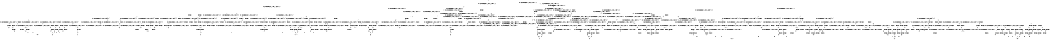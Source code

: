 digraph BCG {
size = "7, 10.5";
center = TRUE;
node [shape = circle];
0 [peripheries = 2];
0 -> 1 [label = "EX !0 !ATOMIC_EXCH_BRANCH (1, +1, TRUE, +1, 1, FALSE) !{0, 1, 2}"];
0 -> 2 [label = "EX !2 !ATOMIC_EXCH_BRANCH (1, +0, TRUE, +0, 1, TRUE) !{0, 1, 2}"];
0 -> 3 [label = "EX !1 !ATOMIC_EXCH_BRANCH (1, +1, TRUE, +0, 2, TRUE) !{0, 1, 2}"];
0 -> 4 [label = "EX !0 !ATOMIC_EXCH_BRANCH (1, +1, TRUE, +1, 1, FALSE) !{0, 1, 2}"];
1 -> 5 [label = "EX !2 !ATOMIC_EXCH_BRANCH (1, +0, TRUE, +0, 1, FALSE) !{0, 1, 2}"];
1 -> 6 [label = "EX !1 !ATOMIC_EXCH_BRANCH (1, +1, TRUE, +0, 2, FALSE) !{0, 1, 2}"];
1 -> 7 [label = "TERMINATE !0"];
2 -> 2 [label = "EX !2 !ATOMIC_EXCH_BRANCH (1, +0, TRUE, +0, 1, TRUE) !{0, 1, 2}"];
2 -> 8 [label = "EX !0 !ATOMIC_EXCH_BRANCH (1, +1, TRUE, +1, 1, FALSE) !{0, 1, 2}"];
2 -> 9 [label = "EX !1 !ATOMIC_EXCH_BRANCH (1, +1, TRUE, +0, 2, TRUE) !{0, 1, 2}"];
2 -> 10 [label = "EX !0 !ATOMIC_EXCH_BRANCH (1, +1, TRUE, +1, 1, FALSE) !{0, 1, 2}"];
3 -> 11 [label = "EX !0 !ATOMIC_EXCH_BRANCH (1, +1, TRUE, +1, 1, TRUE) !{0, 1, 2}"];
3 -> 12 [label = "EX !2 !ATOMIC_EXCH_BRANCH (1, +0, TRUE, +0, 1, FALSE) !{0, 1, 2}"];
3 -> 13 [label = "TERMINATE !1"];
3 -> 14 [label = "EX !0 !ATOMIC_EXCH_BRANCH (1, +1, TRUE, +1, 1, TRUE) !{0, 1, 2}"];
4 -> 15 [label = "EX !1 !ATOMIC_EXCH_BRANCH (1, +1, TRUE, +0, 2, FALSE) !{0, 1, 2}"];
4 -> 16 [label = "EX !2 !ATOMIC_EXCH_BRANCH (1, +0, TRUE, +0, 1, FALSE) !{0, 1, 2}"];
4 -> 17 [label = "EX !1 !ATOMIC_EXCH_BRANCH (1, +1, TRUE, +0, 2, FALSE) !{0, 1, 2}"];
4 -> 18 [label = "TERMINATE !0"];
5 -> 19 [label = "EX !1 !ATOMIC_EXCH_BRANCH (1, +1, TRUE, +0, 2, TRUE) !{0, 1, 2}"];
5 -> 20 [label = "TERMINATE !0"];
5 -> 21 [label = "TERMINATE !2"];
6 -> 22 [label = "EX !2 !ATOMIC_EXCH_BRANCH (1, +0, TRUE, +0, 1, FALSE) !{0, 1, 2}"];
6 -> 23 [label = "TERMINATE !0"];
6 -> 24 [label = "TERMINATE !1"];
7 -> 25 [label = "EX !2 !ATOMIC_EXCH_BRANCH (1, +0, TRUE, +0, 1, FALSE) !{1, 2}"];
7 -> 26 [label = "EX !1 !ATOMIC_EXCH_BRANCH (1, +1, TRUE, +0, 2, FALSE) !{1, 2}"];
7 -> 27 [label = "EX !1 !ATOMIC_EXCH_BRANCH (1, +1, TRUE, +0, 2, FALSE) !{1, 2}"];
8 -> 5 [label = "EX !2 !ATOMIC_EXCH_BRANCH (1, +0, TRUE, +0, 1, FALSE) !{0, 1, 2}"];
8 -> 28 [label = "EX !1 !ATOMIC_EXCH_BRANCH (1, +1, TRUE, +0, 2, FALSE) !{0, 1, 2}"];
8 -> 29 [label = "TERMINATE !0"];
9 -> 12 [label = "EX !2 !ATOMIC_EXCH_BRANCH (1, +0, TRUE, +0, 1, FALSE) !{0, 1, 2}"];
9 -> 30 [label = "EX !0 !ATOMIC_EXCH_BRANCH (1, +1, TRUE, +1, 1, TRUE) !{0, 1, 2}"];
9 -> 31 [label = "TERMINATE !1"];
9 -> 32 [label = "EX !0 !ATOMIC_EXCH_BRANCH (1, +1, TRUE, +1, 1, TRUE) !{0, 1, 2}"];
10 -> 33 [label = "EX !1 !ATOMIC_EXCH_BRANCH (1, +1, TRUE, +0, 2, FALSE) !{0, 1, 2}"];
10 -> 16 [label = "EX !2 !ATOMIC_EXCH_BRANCH (1, +0, TRUE, +0, 1, FALSE) !{0, 1, 2}"];
10 -> 34 [label = "EX !1 !ATOMIC_EXCH_BRANCH (1, +1, TRUE, +0, 2, FALSE) !{0, 1, 2}"];
10 -> 35 [label = "TERMINATE !0"];
11 -> 11 [label = "EX !0 !ATOMIC_EXCH_BRANCH (1, +1, TRUE, +1, 1, TRUE) !{0, 1, 2}"];
11 -> 36 [label = "EX !2 !ATOMIC_EXCH_BRANCH (1, +0, TRUE, +0, 1, FALSE) !{0, 1, 2}"];
11 -> 37 [label = "TERMINATE !1"];
11 -> 14 [label = "EX !0 !ATOMIC_EXCH_BRANCH (1, +1, TRUE, +1, 1, TRUE) !{0, 1, 2}"];
12 -> 19 [label = "EX !0 !ATOMIC_EXCH_BRANCH (1, +1, TRUE, +1, 1, FALSE) !{0, 1, 2}"];
12 -> 38 [label = "TERMINATE !2"];
12 -> 39 [label = "TERMINATE !1"];
12 -> 40 [label = "EX !0 !ATOMIC_EXCH_BRANCH (1, +1, TRUE, +1, 1, FALSE) !{0, 1, 2}"];
13 -> 41 [label = "EX !0 !ATOMIC_EXCH_BRANCH (1, +1, TRUE, +1, 1, TRUE) !{0, 2}"];
13 -> 42 [label = "EX !2 !ATOMIC_EXCH_BRANCH (1, +0, TRUE, +0, 1, FALSE) !{0, 2}"];
13 -> 43 [label = "EX !0 !ATOMIC_EXCH_BRANCH (1, +1, TRUE, +1, 1, TRUE) !{0, 2}"];
14 -> 14 [label = "EX !0 !ATOMIC_EXCH_BRANCH (1, +1, TRUE, +1, 1, TRUE) !{0, 1, 2}"];
14 -> 44 [label = "EX !2 !ATOMIC_EXCH_BRANCH (1, +0, TRUE, +0, 1, FALSE) !{0, 1, 2}"];
14 -> 45 [label = "TERMINATE !1"];
15 -> 46 [label = "EX !2 !ATOMIC_EXCH_BRANCH (1, +0, TRUE, +0, 1, FALSE) !{0, 1, 2}"];
15 -> 47 [label = "EX !2 !ATOMIC_EXCH_BRANCH (1, +0, TRUE, +0, 1, FALSE) !{0, 1, 2}"];
15 -> 48 [label = "TERMINATE !0"];
15 -> 49 [label = "TERMINATE !1"];
16 -> 50 [label = "EX !1 !ATOMIC_EXCH_BRANCH (1, +1, TRUE, +0, 2, TRUE) !{0, 1, 2}"];
16 -> 40 [label = "EX !1 !ATOMIC_EXCH_BRANCH (1, +1, TRUE, +0, 2, TRUE) !{0, 1, 2}"];
16 -> 51 [label = "TERMINATE !0"];
16 -> 52 [label = "TERMINATE !2"];
17 -> 53 [label = "EX !2 !ATOMIC_EXCH_BRANCH (1, +0, TRUE, +0, 1, FALSE) !{0, 1, 2}"];
17 -> 54 [label = "TERMINATE !0"];
17 -> 55 [label = "TERMINATE !1"];
18 -> 56 [label = "EX !2 !ATOMIC_EXCH_BRANCH (1, +0, TRUE, +0, 1, FALSE) !{1, 2}"];
18 -> 57 [label = "EX !1 !ATOMIC_EXCH_BRANCH (1, +1, TRUE, +0, 2, FALSE) !{1, 2}"];
19 -> 58 [label = "TERMINATE !0"];
19 -> 59 [label = "TERMINATE !2"];
19 -> 60 [label = "TERMINATE !1"];
20 -> 61 [label = "EX !1 !ATOMIC_EXCH_BRANCH (1, +1, TRUE, +0, 2, TRUE) !{1, 2}"];
20 -> 62 [label = "TERMINATE !2"];
20 -> 63 [label = "EX !1 !ATOMIC_EXCH_BRANCH (1, +1, TRUE, +0, 2, TRUE) !{1, 2}"];
21 -> 64 [label = "EX !1 !ATOMIC_EXCH_BRANCH (1, +1, TRUE, +0, 2, TRUE) !{0, 1}"];
21 -> 65 [label = "TERMINATE !0"];
22 -> 66 [label = "TERMINATE !0"];
22 -> 67 [label = "TERMINATE !2"];
22 -> 68 [label = "TERMINATE !1"];
23 -> 69 [label = "EX !2 !ATOMIC_EXCH_BRANCH (1, +0, TRUE, +0, 1, FALSE) !{1, 2}"];
23 -> 70 [label = "TERMINATE !1"];
24 -> 71 [label = "EX !2 !ATOMIC_EXCH_BRANCH (1, +0, TRUE, +0, 1, FALSE) !{0, 2}"];
24 -> 72 [label = "TERMINATE !0"];
25 -> 61 [label = "EX !1 !ATOMIC_EXCH_BRANCH (1, +1, TRUE, +0, 2, TRUE) !{1, 2}"];
25 -> 62 [label = "TERMINATE !2"];
25 -> 63 [label = "EX !1 !ATOMIC_EXCH_BRANCH (1, +1, TRUE, +0, 2, TRUE) !{1, 2}"];
26 -> 69 [label = "EX !2 !ATOMIC_EXCH_BRANCH (1, +0, TRUE, +0, 1, FALSE) !{1, 2}"];
26 -> 70 [label = "TERMINATE !1"];
27 -> 73 [label = "EX !2 !ATOMIC_EXCH_BRANCH (1, +0, TRUE, +0, 1, FALSE) !{1, 2}"];
27 -> 74 [label = "EX !2 !ATOMIC_EXCH_BRANCH (1, +0, TRUE, +0, 1, FALSE) !{1, 2}"];
27 -> 75 [label = "TERMINATE !1"];
28 -> 22 [label = "EX !2 !ATOMIC_EXCH_BRANCH (1, +0, TRUE, +0, 1, FALSE) !{0, 1, 2}"];
28 -> 76 [label = "TERMINATE !0"];
28 -> 77 [label = "TERMINATE !1"];
29 -> 25 [label = "EX !2 !ATOMIC_EXCH_BRANCH (1, +0, TRUE, +0, 1, FALSE) !{1, 2}"];
29 -> 78 [label = "EX !1 !ATOMIC_EXCH_BRANCH (1, +1, TRUE, +0, 2, FALSE) !{1, 2}"];
29 -> 79 [label = "EX !1 !ATOMIC_EXCH_BRANCH (1, +1, TRUE, +0, 2, FALSE) !{1, 2}"];
30 -> 30 [label = "EX !0 !ATOMIC_EXCH_BRANCH (1, +1, TRUE, +1, 1, TRUE) !{0, 1, 2}"];
30 -> 36 [label = "EX !2 !ATOMIC_EXCH_BRANCH (1, +0, TRUE, +0, 1, FALSE) !{0, 1, 2}"];
30 -> 80 [label = "TERMINATE !1"];
30 -> 32 [label = "EX !0 !ATOMIC_EXCH_BRANCH (1, +1, TRUE, +1, 1, TRUE) !{0, 1, 2}"];
31 -> 42 [label = "EX !2 !ATOMIC_EXCH_BRANCH (1, +0, TRUE, +0, 1, FALSE) !{0, 2}"];
31 -> 81 [label = "EX !0 !ATOMIC_EXCH_BRANCH (1, +1, TRUE, +1, 1, TRUE) !{0, 2}"];
31 -> 82 [label = "EX !0 !ATOMIC_EXCH_BRANCH (1, +1, TRUE, +1, 1, TRUE) !{0, 2}"];
32 -> 32 [label = "EX !0 !ATOMIC_EXCH_BRANCH (1, +1, TRUE, +1, 1, TRUE) !{0, 1, 2}"];
32 -> 44 [label = "EX !2 !ATOMIC_EXCH_BRANCH (1, +0, TRUE, +0, 1, FALSE) !{0, 1, 2}"];
32 -> 83 [label = "TERMINATE !1"];
33 -> 46 [label = "EX !2 !ATOMIC_EXCH_BRANCH (1, +0, TRUE, +0, 1, FALSE) !{0, 1, 2}"];
33 -> 47 [label = "EX !2 !ATOMIC_EXCH_BRANCH (1, +0, TRUE, +0, 1, FALSE) !{0, 1, 2}"];
33 -> 84 [label = "TERMINATE !0"];
33 -> 85 [label = "TERMINATE !1"];
34 -> 53 [label = "EX !2 !ATOMIC_EXCH_BRANCH (1, +0, TRUE, +0, 1, FALSE) !{0, 1, 2}"];
34 -> 86 [label = "TERMINATE !0"];
34 -> 87 [label = "TERMINATE !1"];
35 -> 56 [label = "EX !2 !ATOMIC_EXCH_BRANCH (1, +0, TRUE, +0, 1, FALSE) !{1, 2}"];
35 -> 88 [label = "EX !1 !ATOMIC_EXCH_BRANCH (1, +1, TRUE, +0, 2, FALSE) !{1, 2}"];
36 -> 19 [label = "EX !0 !ATOMIC_EXCH_BRANCH (1, +1, TRUE, +1, 1, FALSE) !{0, 1, 2}"];
36 -> 89 [label = "TERMINATE !2"];
36 -> 90 [label = "TERMINATE !1"];
36 -> 40 [label = "EX !0 !ATOMIC_EXCH_BRANCH (1, +1, TRUE, +1, 1, FALSE) !{0, 1, 2}"];
37 -> 41 [label = "EX !0 !ATOMIC_EXCH_BRANCH (1, +1, TRUE, +1, 1, TRUE) !{0, 2}"];
37 -> 91 [label = "EX !2 !ATOMIC_EXCH_BRANCH (1, +0, TRUE, +0, 1, FALSE) !{0, 2}"];
37 -> 43 [label = "EX !0 !ATOMIC_EXCH_BRANCH (1, +1, TRUE, +1, 1, TRUE) !{0, 2}"];
38 -> 64 [label = "EX !0 !ATOMIC_EXCH_BRANCH (1, +1, TRUE, +1, 1, FALSE) !{0, 1}"];
38 -> 92 [label = "TERMINATE !1"];
38 -> 93 [label = "EX !0 !ATOMIC_EXCH_BRANCH (1, +1, TRUE, +1, 1, FALSE) !{0, 1}"];
39 -> 94 [label = "EX !0 !ATOMIC_EXCH_BRANCH (1, +1, TRUE, +1, 1, FALSE) !{0, 2}"];
39 -> 95 [label = "TERMINATE !2"];
39 -> 96 [label = "EX !0 !ATOMIC_EXCH_BRANCH (1, +1, TRUE, +1, 1, FALSE) !{0, 2}"];
40 -> 97 [label = "TERMINATE !0"];
40 -> 98 [label = "TERMINATE !2"];
40 -> 99 [label = "TERMINATE !1"];
41 -> 41 [label = "EX !0 !ATOMIC_EXCH_BRANCH (1, +1, TRUE, +1, 1, TRUE) !{0, 2}"];
41 -> 91 [label = "EX !2 !ATOMIC_EXCH_BRANCH (1, +0, TRUE, +0, 1, FALSE) !{0, 2}"];
41 -> 43 [label = "EX !0 !ATOMIC_EXCH_BRANCH (1, +1, TRUE, +1, 1, TRUE) !{0, 2}"];
42 -> 94 [label = "EX !0 !ATOMIC_EXCH_BRANCH (1, +1, TRUE, +1, 1, FALSE) !{0, 2}"];
42 -> 95 [label = "TERMINATE !2"];
42 -> 96 [label = "EX !0 !ATOMIC_EXCH_BRANCH (1, +1, TRUE, +1, 1, FALSE) !{0, 2}"];
43 -> 100 [label = "EX !2 !ATOMIC_EXCH_BRANCH (1, +0, TRUE, +0, 1, FALSE) !{0, 2}"];
43 -> 43 [label = "EX !0 !ATOMIC_EXCH_BRANCH (1, +1, TRUE, +1, 1, TRUE) !{0, 2}"];
43 -> 101 [label = "EX !2 !ATOMIC_EXCH_BRANCH (1, +0, TRUE, +0, 1, FALSE) !{0, 2}"];
44 -> 40 [label = "EX !0 !ATOMIC_EXCH_BRANCH (1, +1, TRUE, +1, 1, FALSE) !{0, 1, 2}"];
44 -> 102 [label = "TERMINATE !2"];
44 -> 103 [label = "TERMINATE !1"];
45 -> 104 [label = "EX !0 !ATOMIC_EXCH_BRANCH (1, +1, TRUE, +1, 1, TRUE) !{0, 2}"];
45 -> 105 [label = "EX !2 !ATOMIC_EXCH_BRANCH (1, +0, TRUE, +0, 1, FALSE) !{0, 2}"];
46 -> 106 [label = "TERMINATE !0"];
46 -> 107 [label = "TERMINATE !2"];
46 -> 108 [label = "TERMINATE !1"];
47 -> 109 [label = "TERMINATE !0"];
47 -> 110 [label = "TERMINATE !2"];
47 -> 111 [label = "TERMINATE !1"];
48 -> 112 [label = "EX !2 !ATOMIC_EXCH_BRANCH (1, +0, TRUE, +0, 1, FALSE) !{1, 2}"];
48 -> 113 [label = "TERMINATE !1"];
49 -> 114 [label = "EX !2 !ATOMIC_EXCH_BRANCH (1, +0, TRUE, +0, 1, FALSE) !{0, 2}"];
49 -> 115 [label = "TERMINATE !0"];
50 -> 116 [label = "TERMINATE !0"];
50 -> 117 [label = "TERMINATE !2"];
50 -> 118 [label = "TERMINATE !1"];
51 -> 119 [label = "EX !1 !ATOMIC_EXCH_BRANCH (1, +1, TRUE, +0, 2, TRUE) !{1, 2}"];
51 -> 120 [label = "TERMINATE !2"];
52 -> 121 [label = "EX !1 !ATOMIC_EXCH_BRANCH (1, +1, TRUE, +0, 2, TRUE) !{0, 1}"];
52 -> 122 [label = "TERMINATE !0"];
53 -> 123 [label = "TERMINATE !0"];
53 -> 124 [label = "TERMINATE !2"];
53 -> 125 [label = "TERMINATE !1"];
54 -> 126 [label = "EX !2 !ATOMIC_EXCH_BRANCH (1, +0, TRUE, +0, 1, FALSE) !{1, 2}"];
54 -> 127 [label = "TERMINATE !1"];
55 -> 128 [label = "EX !2 !ATOMIC_EXCH_BRANCH (1, +0, TRUE, +0, 1, FALSE) !{0, 2}"];
55 -> 129 [label = "TERMINATE !0"];
56 -> 119 [label = "EX !1 !ATOMIC_EXCH_BRANCH (1, +1, TRUE, +0, 2, TRUE) !{1, 2}"];
56 -> 120 [label = "TERMINATE !2"];
57 -> 126 [label = "EX !2 !ATOMIC_EXCH_BRANCH (1, +0, TRUE, +0, 1, FALSE) !{1, 2}"];
57 -> 127 [label = "TERMINATE !1"];
58 -> 130 [label = "TERMINATE !2"];
58 -> 131 [label = "TERMINATE !1"];
59 -> 132 [label = "TERMINATE !0"];
59 -> 133 [label = "TERMINATE !1"];
60 -> 134 [label = "TERMINATE !0"];
60 -> 135 [label = "TERMINATE !2"];
61 -> 130 [label = "TERMINATE !2"];
61 -> 131 [label = "TERMINATE !1"];
62 -> 136 [label = "EX !1 !ATOMIC_EXCH_BRANCH (1, +1, TRUE, +0, 2, TRUE) !{1}"];
62 -> 137 [label = "EX !1 !ATOMIC_EXCH_BRANCH (1, +1, TRUE, +0, 2, TRUE) !{1}"];
63 -> 138 [label = "TERMINATE !2"];
63 -> 139 [label = "TERMINATE !1"];
64 -> 132 [label = "TERMINATE !0"];
64 -> 133 [label = "TERMINATE !1"];
65 -> 136 [label = "EX !1 !ATOMIC_EXCH_BRANCH (1, +1, TRUE, +0, 2, TRUE) !{1}"];
65 -> 137 [label = "EX !1 !ATOMIC_EXCH_BRANCH (1, +1, TRUE, +0, 2, TRUE) !{1}"];
66 -> 140 [label = "TERMINATE !2"];
66 -> 141 [label = "TERMINATE !1"];
67 -> 142 [label = "TERMINATE !0"];
67 -> 143 [label = "TERMINATE !1"];
68 -> 144 [label = "TERMINATE !0"];
68 -> 145 [label = "TERMINATE !2"];
69 -> 140 [label = "TERMINATE !2"];
69 -> 141 [label = "TERMINATE !1"];
70 -> 146 [label = "EX !2 !ATOMIC_EXCH_BRANCH (1, +0, TRUE, +0, 1, FALSE) !{2}"];
70 -> 147 [label = "EX !2 !ATOMIC_EXCH_BRANCH (1, +0, TRUE, +0, 1, FALSE) !{2}"];
71 -> 144 [label = "TERMINATE !0"];
71 -> 145 [label = "TERMINATE !2"];
72 -> 146 [label = "EX !2 !ATOMIC_EXCH_BRANCH (1, +0, TRUE, +0, 1, FALSE) !{2}"];
72 -> 147 [label = "EX !2 !ATOMIC_EXCH_BRANCH (1, +0, TRUE, +0, 1, FALSE) !{2}"];
73 -> 148 [label = "TERMINATE !2"];
73 -> 149 [label = "TERMINATE !1"];
74 -> 150 [label = "TERMINATE !2"];
74 -> 151 [label = "TERMINATE !1"];
75 -> 152 [label = "EX !2 !ATOMIC_EXCH_BRANCH (1, +0, TRUE, +0, 1, FALSE) !{2}"];
76 -> 69 [label = "EX !2 !ATOMIC_EXCH_BRANCH (1, +0, TRUE, +0, 1, FALSE) !{1, 2}"];
76 -> 153 [label = "TERMINATE !1"];
77 -> 71 [label = "EX !2 !ATOMIC_EXCH_BRANCH (1, +0, TRUE, +0, 1, FALSE) !{0, 2}"];
77 -> 154 [label = "TERMINATE !0"];
78 -> 69 [label = "EX !2 !ATOMIC_EXCH_BRANCH (1, +0, TRUE, +0, 1, FALSE) !{1, 2}"];
78 -> 153 [label = "TERMINATE !1"];
79 -> 73 [label = "EX !2 !ATOMIC_EXCH_BRANCH (1, +0, TRUE, +0, 1, FALSE) !{1, 2}"];
79 -> 74 [label = "EX !2 !ATOMIC_EXCH_BRANCH (1, +0, TRUE, +0, 1, FALSE) !{1, 2}"];
79 -> 155 [label = "TERMINATE !1"];
80 -> 81 [label = "EX !0 !ATOMIC_EXCH_BRANCH (1, +1, TRUE, +1, 1, TRUE) !{0, 2}"];
80 -> 91 [label = "EX !2 !ATOMIC_EXCH_BRANCH (1, +0, TRUE, +0, 1, FALSE) !{0, 2}"];
80 -> 82 [label = "EX !0 !ATOMIC_EXCH_BRANCH (1, +1, TRUE, +1, 1, TRUE) !{0, 2}"];
81 -> 81 [label = "EX !0 !ATOMIC_EXCH_BRANCH (1, +1, TRUE, +1, 1, TRUE) !{0, 2}"];
81 -> 91 [label = "EX !2 !ATOMIC_EXCH_BRANCH (1, +0, TRUE, +0, 1, FALSE) !{0, 2}"];
81 -> 82 [label = "EX !0 !ATOMIC_EXCH_BRANCH (1, +1, TRUE, +1, 1, TRUE) !{0, 2}"];
82 -> 100 [label = "EX !2 !ATOMIC_EXCH_BRANCH (1, +0, TRUE, +0, 1, FALSE) !{0, 2}"];
82 -> 82 [label = "EX !0 !ATOMIC_EXCH_BRANCH (1, +1, TRUE, +1, 1, TRUE) !{0, 2}"];
82 -> 101 [label = "EX !2 !ATOMIC_EXCH_BRANCH (1, +0, TRUE, +0, 1, FALSE) !{0, 2}"];
83 -> 156 [label = "EX !0 !ATOMIC_EXCH_BRANCH (1, +1, TRUE, +1, 1, TRUE) !{0, 2}"];
83 -> 105 [label = "EX !2 !ATOMIC_EXCH_BRANCH (1, +0, TRUE, +0, 1, FALSE) !{0, 2}"];
84 -> 112 [label = "EX !2 !ATOMIC_EXCH_BRANCH (1, +0, TRUE, +0, 1, FALSE) !{1, 2}"];
84 -> 157 [label = "TERMINATE !1"];
85 -> 114 [label = "EX !2 !ATOMIC_EXCH_BRANCH (1, +0, TRUE, +0, 1, FALSE) !{0, 2}"];
85 -> 158 [label = "TERMINATE !0"];
86 -> 126 [label = "EX !2 !ATOMIC_EXCH_BRANCH (1, +0, TRUE, +0, 1, FALSE) !{1, 2}"];
86 -> 159 [label = "TERMINATE !1"];
87 -> 128 [label = "EX !2 !ATOMIC_EXCH_BRANCH (1, +0, TRUE, +0, 1, FALSE) !{0, 2}"];
87 -> 160 [label = "TERMINATE !0"];
88 -> 126 [label = "EX !2 !ATOMIC_EXCH_BRANCH (1, +0, TRUE, +0, 1, FALSE) !{1, 2}"];
88 -> 159 [label = "TERMINATE !1"];
89 -> 64 [label = "EX !0 !ATOMIC_EXCH_BRANCH (1, +1, TRUE, +1, 1, FALSE) !{0, 1}"];
89 -> 161 [label = "TERMINATE !1"];
89 -> 93 [label = "EX !0 !ATOMIC_EXCH_BRANCH (1, +1, TRUE, +1, 1, FALSE) !{0, 1}"];
90 -> 94 [label = "EX !0 !ATOMIC_EXCH_BRANCH (1, +1, TRUE, +1, 1, FALSE) !{0, 2}"];
90 -> 162 [label = "TERMINATE !2"];
90 -> 96 [label = "EX !0 !ATOMIC_EXCH_BRANCH (1, +1, TRUE, +1, 1, FALSE) !{0, 2}"];
91 -> 94 [label = "EX !0 !ATOMIC_EXCH_BRANCH (1, +1, TRUE, +1, 1, FALSE) !{0, 2}"];
91 -> 162 [label = "TERMINATE !2"];
91 -> 96 [label = "EX !0 !ATOMIC_EXCH_BRANCH (1, +1, TRUE, +1, 1, FALSE) !{0, 2}"];
92 -> 163 [label = "EX !0 !ATOMIC_EXCH_BRANCH (1, +1, TRUE, +1, 1, FALSE) !{0}"];
92 -> 164 [label = "EX !0 !ATOMIC_EXCH_BRANCH (1, +1, TRUE, +1, 1, FALSE) !{0}"];
93 -> 165 [label = "TERMINATE !0"];
93 -> 166 [label = "TERMINATE !1"];
94 -> 134 [label = "TERMINATE !0"];
94 -> 135 [label = "TERMINATE !2"];
95 -> 163 [label = "EX !0 !ATOMIC_EXCH_BRANCH (1, +1, TRUE, +1, 1, FALSE) !{0}"];
95 -> 164 [label = "EX !0 !ATOMIC_EXCH_BRANCH (1, +1, TRUE, +1, 1, FALSE) !{0}"];
96 -> 167 [label = "TERMINATE !0"];
96 -> 168 [label = "TERMINATE !2"];
97 -> 169 [label = "TERMINATE !2"];
97 -> 170 [label = "TERMINATE !1"];
98 -> 171 [label = "TERMINATE !0"];
98 -> 172 [label = "TERMINATE !1"];
99 -> 173 [label = "TERMINATE !0"];
99 -> 174 [label = "TERMINATE !2"];
100 -> 175 [label = "EX !0 !ATOMIC_EXCH_BRANCH (1, +1, TRUE, +1, 1, FALSE) !{0, 2}"];
100 -> 176 [label = "TERMINATE !2"];
100 -> 96 [label = "EX !0 !ATOMIC_EXCH_BRANCH (1, +1, TRUE, +1, 1, FALSE) !{0, 2}"];
101 -> 96 [label = "EX !0 !ATOMIC_EXCH_BRANCH (1, +1, TRUE, +1, 1, FALSE) !{0, 2}"];
101 -> 177 [label = "TERMINATE !2"];
102 -> 121 [label = "EX !0 !ATOMIC_EXCH_BRANCH (1, +1, TRUE, +1, 1, FALSE) !{0, 1}"];
102 -> 178 [label = "TERMINATE !1"];
103 -> 179 [label = "EX !0 !ATOMIC_EXCH_BRANCH (1, +1, TRUE, +1, 1, FALSE) !{0, 2}"];
103 -> 180 [label = "TERMINATE !2"];
104 -> 104 [label = "EX !0 !ATOMIC_EXCH_BRANCH (1, +1, TRUE, +1, 1, TRUE) !{0, 2}"];
104 -> 105 [label = "EX !2 !ATOMIC_EXCH_BRANCH (1, +0, TRUE, +0, 1, FALSE) !{0, 2}"];
105 -> 179 [label = "EX !0 !ATOMIC_EXCH_BRANCH (1, +1, TRUE, +1, 1, FALSE) !{0, 2}"];
105 -> 180 [label = "TERMINATE !2"];
106 -> 181 [label = "TERMINATE !2"];
106 -> 182 [label = "TERMINATE !1"];
107 -> 183 [label = "TERMINATE !0"];
107 -> 184 [label = "TERMINATE !1"];
108 -> 185 [label = "TERMINATE !0"];
108 -> 186 [label = "TERMINATE !2"];
109 -> 187 [label = "TERMINATE !2"];
109 -> 188 [label = "TERMINATE !1"];
110 -> 189 [label = "TERMINATE !0"];
110 -> 190 [label = "TERMINATE !1"];
111 -> 191 [label = "TERMINATE !0"];
111 -> 192 [label = "TERMINATE !2"];
112 -> 187 [label = "TERMINATE !2"];
112 -> 188 [label = "TERMINATE !1"];
113 -> 193 [label = "EX !2 !ATOMIC_EXCH_BRANCH (1, +0, TRUE, +0, 1, FALSE) !{2}"];
114 -> 191 [label = "TERMINATE !0"];
114 -> 192 [label = "TERMINATE !2"];
115 -> 193 [label = "EX !2 !ATOMIC_EXCH_BRANCH (1, +0, TRUE, +0, 1, FALSE) !{2}"];
116 -> 194 [label = "TERMINATE !2"];
116 -> 195 [label = "TERMINATE !1"];
117 -> 196 [label = "TERMINATE !0"];
117 -> 197 [label = "TERMINATE !1"];
118 -> 198 [label = "TERMINATE !0"];
118 -> 199 [label = "TERMINATE !2"];
119 -> 169 [label = "TERMINATE !2"];
119 -> 170 [label = "TERMINATE !1"];
120 -> 200 [label = "EX !1 !ATOMIC_EXCH_BRANCH (1, +1, TRUE, +0, 2, TRUE) !{1}"];
121 -> 171 [label = "TERMINATE !0"];
121 -> 172 [label = "TERMINATE !1"];
122 -> 200 [label = "EX !1 !ATOMIC_EXCH_BRANCH (1, +1, TRUE, +0, 2, TRUE) !{1}"];
123 -> 201 [label = "TERMINATE !2"];
123 -> 202 [label = "TERMINATE !1"];
124 -> 203 [label = "TERMINATE !0"];
124 -> 204 [label = "TERMINATE !1"];
125 -> 205 [label = "TERMINATE !0"];
125 -> 206 [label = "TERMINATE !2"];
126 -> 201 [label = "TERMINATE !2"];
126 -> 202 [label = "TERMINATE !1"];
127 -> 207 [label = "EX !2 !ATOMIC_EXCH_BRANCH (1, +0, TRUE, +0, 1, FALSE) !{2}"];
128 -> 205 [label = "TERMINATE !0"];
128 -> 206 [label = "TERMINATE !2"];
129 -> 207 [label = "EX !2 !ATOMIC_EXCH_BRANCH (1, +0, TRUE, +0, 1, FALSE) !{2}"];
130 -> 208 [label = "TERMINATE !1"];
131 -> 209 [label = "TERMINATE !2"];
132 -> 208 [label = "TERMINATE !1"];
133 -> 210 [label = "TERMINATE !0"];
134 -> 209 [label = "TERMINATE !2"];
135 -> 210 [label = "TERMINATE !0"];
136 -> 208 [label = "TERMINATE !1"];
137 -> 211 [label = "TERMINATE !1"];
138 -> 212 [label = "TERMINATE !1"];
139 -> 213 [label = "TERMINATE !2"];
140 -> 214 [label = "TERMINATE !1"];
141 -> 215 [label = "TERMINATE !2"];
142 -> 214 [label = "TERMINATE !1"];
143 -> 216 [label = "TERMINATE !0"];
144 -> 215 [label = "TERMINATE !2"];
145 -> 216 [label = "TERMINATE !0"];
146 -> 215 [label = "TERMINATE !2"];
147 -> 217 [label = "TERMINATE !2"];
148 -> 218 [label = "TERMINATE !1"];
149 -> 219 [label = "TERMINATE !2"];
150 -> 220 [label = "TERMINATE !1"];
151 -> 221 [label = "TERMINATE !2"];
152 -> 221 [label = "TERMINATE !2"];
153 -> 146 [label = "EX !2 !ATOMIC_EXCH_BRANCH (1, +0, TRUE, +0, 1, FALSE) !{2}"];
153 -> 147 [label = "EX !2 !ATOMIC_EXCH_BRANCH (1, +0, TRUE, +0, 1, FALSE) !{2}"];
154 -> 146 [label = "EX !2 !ATOMIC_EXCH_BRANCH (1, +0, TRUE, +0, 1, FALSE) !{2}"];
154 -> 147 [label = "EX !2 !ATOMIC_EXCH_BRANCH (1, +0, TRUE, +0, 1, FALSE) !{2}"];
155 -> 152 [label = "EX !2 !ATOMIC_EXCH_BRANCH (1, +0, TRUE, +0, 1, FALSE) !{2}"];
156 -> 156 [label = "EX !0 !ATOMIC_EXCH_BRANCH (1, +1, TRUE, +1, 1, TRUE) !{0, 2}"];
156 -> 105 [label = "EX !2 !ATOMIC_EXCH_BRANCH (1, +0, TRUE, +0, 1, FALSE) !{0, 2}"];
157 -> 193 [label = "EX !2 !ATOMIC_EXCH_BRANCH (1, +0, TRUE, +0, 1, FALSE) !{2}"];
158 -> 193 [label = "EX !2 !ATOMIC_EXCH_BRANCH (1, +0, TRUE, +0, 1, FALSE) !{2}"];
159 -> 207 [label = "EX !2 !ATOMIC_EXCH_BRANCH (1, +0, TRUE, +0, 1, FALSE) !{2}"];
160 -> 207 [label = "EX !2 !ATOMIC_EXCH_BRANCH (1, +0, TRUE, +0, 1, FALSE) !{2}"];
161 -> 163 [label = "EX !0 !ATOMIC_EXCH_BRANCH (1, +1, TRUE, +1, 1, FALSE) !{0}"];
161 -> 164 [label = "EX !0 !ATOMIC_EXCH_BRANCH (1, +1, TRUE, +1, 1, FALSE) !{0}"];
162 -> 163 [label = "EX !0 !ATOMIC_EXCH_BRANCH (1, +1, TRUE, +1, 1, FALSE) !{0}"];
162 -> 164 [label = "EX !0 !ATOMIC_EXCH_BRANCH (1, +1, TRUE, +1, 1, FALSE) !{0}"];
163 -> 210 [label = "TERMINATE !0"];
164 -> 222 [label = "TERMINATE !0"];
165 -> 223 [label = "TERMINATE !1"];
166 -> 224 [label = "TERMINATE !0"];
167 -> 225 [label = "TERMINATE !2"];
168 -> 226 [label = "TERMINATE !0"];
169 -> 227 [label = "TERMINATE !1"];
170 -> 228 [label = "TERMINATE !2"];
171 -> 227 [label = "TERMINATE !1"];
172 -> 229 [label = "TERMINATE !0"];
173 -> 228 [label = "TERMINATE !2"];
174 -> 229 [label = "TERMINATE !0"];
175 -> 230 [label = "TERMINATE !0"];
175 -> 231 [label = "TERMINATE !2"];
176 -> 232 [label = "EX !0 !ATOMIC_EXCH_BRANCH (1, +1, TRUE, +1, 1, FALSE) !{0}"];
177 -> 233 [label = "EX !0 !ATOMIC_EXCH_BRANCH (1, +1, TRUE, +1, 1, FALSE) !{0}"];
178 -> 234 [label = "EX !0 !ATOMIC_EXCH_BRANCH (1, +1, TRUE, +1, 1, FALSE) !{0}"];
179 -> 173 [label = "TERMINATE !0"];
179 -> 174 [label = "TERMINATE !2"];
180 -> 234 [label = "EX !0 !ATOMIC_EXCH_BRANCH (1, +1, TRUE, +1, 1, FALSE) !{0}"];
181 -> 235 [label = "TERMINATE !1"];
182 -> 236 [label = "TERMINATE !2"];
183 -> 235 [label = "TERMINATE !1"];
184 -> 237 [label = "TERMINATE !0"];
185 -> 236 [label = "TERMINATE !2"];
186 -> 237 [label = "TERMINATE !0"];
187 -> 238 [label = "TERMINATE !1"];
188 -> 239 [label = "TERMINATE !2"];
189 -> 238 [label = "TERMINATE !1"];
190 -> 240 [label = "TERMINATE !0"];
191 -> 239 [label = "TERMINATE !2"];
192 -> 240 [label = "TERMINATE !0"];
193 -> 239 [label = "TERMINATE !2"];
194 -> 241 [label = "TERMINATE !1"];
195 -> 242 [label = "TERMINATE !2"];
196 -> 241 [label = "TERMINATE !1"];
197 -> 243 [label = "TERMINATE !0"];
198 -> 242 [label = "TERMINATE !2"];
199 -> 243 [label = "TERMINATE !0"];
200 -> 227 [label = "TERMINATE !1"];
201 -> 244 [label = "TERMINATE !1"];
202 -> 245 [label = "TERMINATE !2"];
203 -> 244 [label = "TERMINATE !1"];
204 -> 246 [label = "TERMINATE !0"];
205 -> 245 [label = "TERMINATE !2"];
206 -> 246 [label = "TERMINATE !0"];
207 -> 245 [label = "TERMINATE !2"];
208 -> 247 [label = "exit"];
209 -> 247 [label = "exit"];
210 -> 247 [label = "exit"];
211 -> 248 [label = "exit"];
212 -> 249 [label = "exit"];
213 -> 249 [label = "exit"];
214 -> 247 [label = "exit"];
215 -> 247 [label = "exit"];
216 -> 247 [label = "exit"];
217 -> 250 [label = "exit"];
218 -> 251 [label = "exit"];
219 -> 251 [label = "exit"];
220 -> 249 [label = "exit"];
221 -> 249 [label = "exit"];
222 -> 252 [label = "exit"];
223 -> 253 [label = "exit"];
224 -> 253 [label = "exit"];
225 -> 254 [label = "exit"];
226 -> 254 [label = "exit"];
227 -> 255 [label = "exit"];
228 -> 255 [label = "exit"];
229 -> 255 [label = "exit"];
230 -> 256 [label = "TERMINATE !2"];
231 -> 257 [label = "TERMINATE !0"];
232 -> 257 [label = "TERMINATE !0"];
233 -> 226 [label = "TERMINATE !0"];
234 -> 229 [label = "TERMINATE !0"];
235 -> 258 [label = "exit"];
236 -> 258 [label = "exit"];
237 -> 258 [label = "exit"];
238 -> 259 [label = "exit"];
239 -> 259 [label = "exit"];
240 -> 259 [label = "exit"];
241 -> 259 [label = "exit"];
242 -> 259 [label = "exit"];
243 -> 259 [label = "exit"];
244 -> 255 [label = "exit"];
245 -> 255 [label = "exit"];
246 -> 255 [label = "exit"];
256 -> 260 [label = "exit"];
257 -> 260 [label = "exit"];
}
